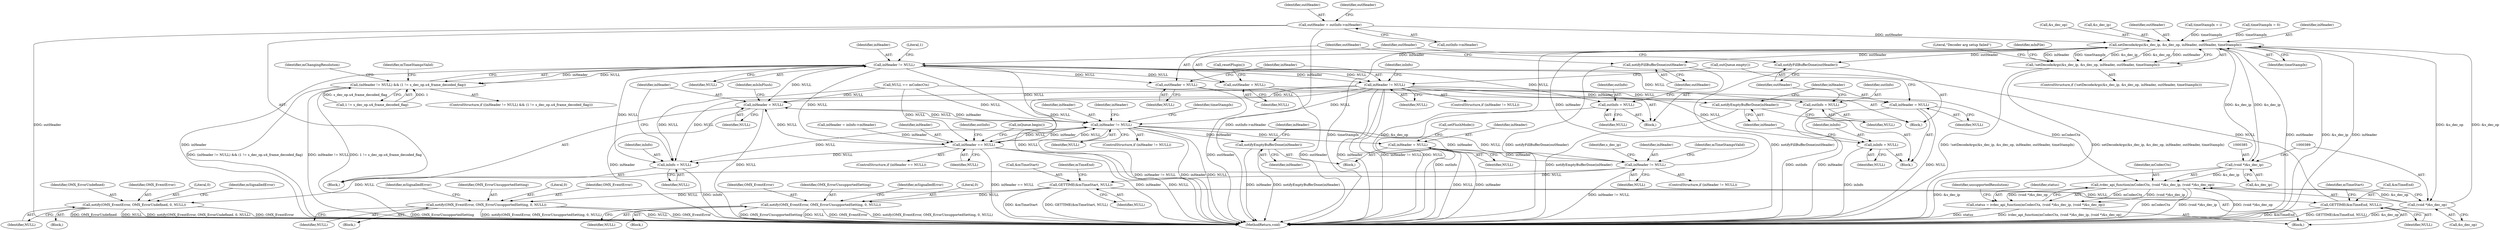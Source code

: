 digraph "0_Android_918eeaa29d99d257282fafec931b4bda0e3bae12@pointer" {
"1000224" [label="(Call,outHeader = outInfo->mHeader)"];
"1000343" [label="(Call,setDecodeArgs(&s_dec_ip, &s_dec_op, inHeader, outHeader, timeStampIx))"];
"1000342" [label="(Call,!setDecodeArgs(&s_dec_ip, &s_dec_op, inHeader, outHeader, timeStampIx))"];
"1000384" [label="(Call,(void *)&s_dec_ip)"];
"1000382" [label="(Call,ivdec_api_function(mCodecCtx, (void *)&s_dec_ip, (void *)&s_dec_op))"];
"1000380" [label="(Call,status = ivdec_api_function(mCodecCtx, (void *)&s_dec_ip, (void *)&s_dec_op))"];
"1000388" [label="(Call,(void *)&s_dec_op)"];
"1000480" [label="(Call,inHeader != NULL)"];
"1000181" [label="(Call,inInfo = NULL)"];
"1000184" [label="(Call,inHeader = NULL)"];
"1000245" [label="(Call,inHeader != NULL)"];
"1000205" [label="(Call,inHeader == NULL)"];
"1000263" [label="(Call,notifyEmptyBufferDone(inHeader))"];
"1000277" [label="(Call,inHeader = NULL)"];
"1000318" [label="(Call,inHeader != NULL)"];
"1000354" [label="(Call,notify(OMX_EventError, OMX_ErrorUndefined, 0, NULL))"];
"1000371" [label="(Call,GETTIME(&mTimeStart, NULL))"];
"1000409" [label="(Call,notify(OMX_EventError, OMX_ErrorUnsupportedSetting, 0, NULL))"];
"1000433" [label="(Call,notify(OMX_EventError, OMX_ErrorUnsupportedSetting, 0, NULL))"];
"1000452" [label="(Call,GETTIME(&mTimeEnd, NULL))"];
"1000479" [label="(Call,(inHeader != NULL) && (1 != s_dec_op.u4_frame_decoded_flag))"];
"1000597" [label="(Call,outInfo = NULL)"];
"1000602" [label="(Call,outHeader = NULL)"];
"1000630" [label="(Call,outInfo = NULL)"];
"1000635" [label="(Call,outHeader = NULL)"];
"1000640" [label="(Call,inHeader != NULL)"];
"1000651" [label="(Call,inInfo = NULL)"];
"1000654" [label="(Call,notifyEmptyBufferDone(inHeader))"];
"1000656" [label="(Call,inHeader = NULL)"];
"1000600" [label="(Call,notifyFillBufferDone(outHeader))"];
"1000633" [label="(Call,notifyFillBufferDone(outHeader))"];
"1000480" [label="(Call,inHeader != NULL)"];
"1000436" [label="(Literal,0)"];
"1000388" [label="(Call,(void *)&s_dec_op)"];
"1000597" [label="(Call,outInfo = NULL)"];
"1000415" [label="(Identifier,mSignalledError)"];
"1000174" [label="(Call,outQueue.empty())"];
"1000357" [label="(Literal,0)"];
"1000386" [label="(Call,&s_dec_ip)"];
"1000371" [label="(Call,GETTIME(&mTimeStart, NULL))"];
"1000434" [label="(Identifier,OMX_EventError)"];
"1000433" [label="(Call,notify(OMX_EventError, OMX_ErrorUnsupportedSetting, 0, NULL))"];
"1000642" [label="(Identifier,NULL)"];
"1000358" [label="(Identifier,NULL)"];
"1000376" [label="(Identifier,mTimeEnd)"];
"1000635" [label="(Call,outHeader = NULL)"];
"1000199" [label="(Call,inHeader = inInfo->mHeader)"];
"1000226" [label="(Call,outInfo->mHeader)"];
"1000598" [label="(Identifier,outInfo)"];
"1000279" [label="(Identifier,NULL)"];
"1000317" [label="(ControlStructure,if (inHeader != NULL))"];
"1000278" [label="(Identifier,inHeader)"];
"1000481" [label="(Identifier,inHeader)"];
"1000411" [label="(Identifier,OMX_ErrorUnsupportedSetting)"];
"1000404" [label="(Block,)"];
"1000346" [label="(Call,&s_dec_op)"];
"1000383" [label="(Identifier,mCodecCtx)"];
"1000344" [label="(Call,&s_dec_ip)"];
"1000255" [label="(Block,)"];
"1000360" [label="(Identifier,mSignalledError)"];
"1000247" [label="(Identifier,NULL)"];
"1000125" [label="(Call,NULL == mCodecCtx)"];
"1000353" [label="(Literal,\"Decoder arg setup failed\")"];
"1000264" [label="(Identifier,inHeader)"];
"1000244" [label="(ControlStructure,if (inHeader != NULL))"];
"1000659" [label="(MethodReturn,void)"];
"1000206" [label="(Identifier,inHeader)"];
"1000394" [label="(Identifier,unsupportedResolution)"];
"1000409" [label="(Call,notify(OMX_EventError, OMX_ErrorUnsupportedSetting, 0, NULL))"];
"1000600" [label="(Call,notifyFillBufferDone(outHeader))"];
"1000453" [label="(Call,&mTimeEnd)"];
"1000655" [label="(Identifier,inHeader)"];
"1000350" [label="(Identifier,timeStampIx)"];
"1000334" [label="(Block,)"];
"1000263" [label="(Call,notifyEmptyBufferDone(inHeader))"];
"1000633" [label="(Call,notifyFillBufferDone(outHeader))"];
"1000356" [label="(Identifier,OMX_ErrorUndefined)"];
"1000181" [label="(Call,inInfo = NULL)"];
"1000632" [label="(Identifier,NULL)"];
"1000484" [label="(Literal,1)"];
"1000343" [label="(Call,setDecodeArgs(&s_dec_ip, &s_dec_op, inHeader, outHeader, timeStampIx))"];
"1000637" [label="(Identifier,NULL)"];
"1000382" [label="(Call,ivdec_api_function(mCodecCtx, (void *)&s_dec_ip, (void *)&s_dec_op))"];
"1000380" [label="(Call,status = ivdec_api_function(mCodecCtx, (void *)&s_dec_ip, (void *)&s_dec_op))"];
"1000435" [label="(Identifier,OMX_ErrorUnsupportedSetting)"];
"1000638" [label="(Call,resetPlugin())"];
"1000345" [label="(Identifier,s_dec_ip)"];
"1000653" [label="(Identifier,NULL)"];
"1000349" [label="(Identifier,outHeader)"];
"1000631" [label="(Identifier,outInfo)"];
"1000225" [label="(Identifier,outHeader)"];
"1000355" [label="(Identifier,OMX_EventError)"];
"1000189" [label="(Identifier,mIsInFlush)"];
"1000413" [label="(Identifier,NULL)"];
"1000184" [label="(Call,inHeader = NULL)"];
"1000603" [label="(Identifier,outHeader)"];
"1000641" [label="(Identifier,inHeader)"];
"1000656" [label="(Call,inHeader = NULL)"];
"1000313" [label="(Call,timeStampIx = i)"];
"1000562" [label="(Block,)"];
"1000318" [label="(Call,inHeader != NULL)"];
"1000496" [label="(Identifier,mChangingResolution)"];
"1000657" [label="(Identifier,inHeader)"];
"1000658" [label="(Identifier,NULL)"];
"1000224" [label="(Call,outHeader = outInfo->mHeader)"];
"1000630" [label="(Call,outInfo = NULL)"];
"1000390" [label="(Call,&s_dec_op)"];
"1000364" [label="(Identifier,mInFile)"];
"1000457" [label="(Identifier,mTimeStart)"];
"1000205" [label="(Call,inHeader == NULL)"];
"1000182" [label="(Identifier,inInfo)"];
"1000646" [label="(Identifier,inInfo)"];
"1000491" [label="(Identifier,mTimeStampsValid)"];
"1000612" [label="(Block,)"];
"1000374" [label="(Identifier,NULL)"];
"1000351" [label="(Block,)"];
"1000320" [label="(Identifier,NULL)"];
"1000643" [label="(Block,)"];
"1000430" [label="(Block,)"];
"1000246" [label="(Identifier,inHeader)"];
"1000599" [label="(Identifier,NULL)"];
"1000604" [label="(Identifier,NULL)"];
"1000372" [label="(Call,&mTimeStart)"];
"1000245" [label="(Call,inHeader != NULL)"];
"1000221" [label="(Identifier,outInfo)"];
"1000280" [label="(Call,setFlushMode())"];
"1000412" [label="(Literal,0)"];
"1000478" [label="(ControlStructure,if ((inHeader != NULL) && (1 != s_dec_op.u4_frame_decoded_flag)))"];
"1000455" [label="(Identifier,NULL)"];
"1000185" [label="(Identifier,inHeader)"];
"1000207" [label="(Identifier,NULL)"];
"1000269" [label="(Identifier,inHeader)"];
"1000381" [label="(Identifier,status)"];
"1000483" [label="(Call,1 != s_dec_op.u4_frame_decoded_flag)"];
"1000294" [label="(Call,timeStampIx = 0)"];
"1000482" [label="(Identifier,NULL)"];
"1000654" [label="(Call,notifyEmptyBufferDone(inHeader))"];
"1000602" [label="(Call,outHeader = NULL)"];
"1000354" [label="(Call,notify(OMX_EventError, OMX_ErrorUndefined, 0, NULL))"];
"1000231" [label="(Identifier,outHeader)"];
"1000175" [label="(Block,)"];
"1000204" [label="(ControlStructure,if (inHeader == NULL))"];
"1000652" [label="(Identifier,inInfo)"];
"1000186" [label="(Identifier,NULL)"];
"1000634" [label="(Identifier,outHeader)"];
"1000437" [label="(Identifier,NULL)"];
"1000319" [label="(Identifier,inHeader)"];
"1000452" [label="(Call,GETTIME(&mTimeEnd, NULL))"];
"1000210" [label="(Call,inQueue.begin())"];
"1000410" [label="(Identifier,OMX_EventError)"];
"1000341" [label="(ControlStructure,if (!setDecodeArgs(&s_dec_ip, &s_dec_op, inHeader, outHeader, timeStampIx)))"];
"1000252" [label="(Identifier,inHeader)"];
"1000439" [label="(Identifier,mSignalledError)"];
"1000636" [label="(Identifier,outHeader)"];
"1000479" [label="(Call,(inHeader != NULL) && (1 != s_dec_op.u4_frame_decoded_flag))"];
"1000295" [label="(Identifier,timeStampIx)"];
"1000348" [label="(Identifier,inHeader)"];
"1000277" [label="(Call,inHeader = NULL)"];
"1000342" [label="(Call,!setDecodeArgs(&s_dec_ip, &s_dec_op, inHeader, outHeader, timeStampIx))"];
"1000639" [label="(ControlStructure,if (inHeader != NULL))"];
"1000324" [label="(Identifier,mTimeStampsValid)"];
"1000601" [label="(Identifier,outHeader)"];
"1000651" [label="(Call,inInfo = NULL)"];
"1000640" [label="(Call,inHeader != NULL)"];
"1000183" [label="(Identifier,NULL)"];
"1000384" [label="(Call,(void *)&s_dec_ip)"];
"1000224" -> "1000175"  [label="AST: "];
"1000224" -> "1000226"  [label="CFG: "];
"1000225" -> "1000224"  [label="AST: "];
"1000226" -> "1000224"  [label="AST: "];
"1000231" -> "1000224"  [label="CFG: "];
"1000224" -> "1000659"  [label="DDG: outHeader"];
"1000224" -> "1000659"  [label="DDG: outInfo->mHeader"];
"1000224" -> "1000343"  [label="DDG: outHeader"];
"1000343" -> "1000342"  [label="AST: "];
"1000343" -> "1000350"  [label="CFG: "];
"1000344" -> "1000343"  [label="AST: "];
"1000346" -> "1000343"  [label="AST: "];
"1000348" -> "1000343"  [label="AST: "];
"1000349" -> "1000343"  [label="AST: "];
"1000350" -> "1000343"  [label="AST: "];
"1000342" -> "1000343"  [label="CFG: "];
"1000343" -> "1000659"  [label="DDG: outHeader"];
"1000343" -> "1000659"  [label="DDG: &s_dec_ip"];
"1000343" -> "1000659"  [label="DDG: inHeader"];
"1000343" -> "1000659"  [label="DDG: timeStampIx"];
"1000343" -> "1000659"  [label="DDG: &s_dec_op"];
"1000343" -> "1000342"  [label="DDG: inHeader"];
"1000343" -> "1000342"  [label="DDG: timeStampIx"];
"1000343" -> "1000342"  [label="DDG: &s_dec_ip"];
"1000343" -> "1000342"  [label="DDG: &s_dec_op"];
"1000343" -> "1000342"  [label="DDG: outHeader"];
"1000384" -> "1000343"  [label="DDG: &s_dec_ip"];
"1000388" -> "1000343"  [label="DDG: &s_dec_op"];
"1000318" -> "1000343"  [label="DDG: inHeader"];
"1000294" -> "1000343"  [label="DDG: timeStampIx"];
"1000313" -> "1000343"  [label="DDG: timeStampIx"];
"1000343" -> "1000384"  [label="DDG: &s_dec_ip"];
"1000343" -> "1000388"  [label="DDG: &s_dec_op"];
"1000343" -> "1000480"  [label="DDG: inHeader"];
"1000343" -> "1000600"  [label="DDG: outHeader"];
"1000343" -> "1000633"  [label="DDG: outHeader"];
"1000342" -> "1000341"  [label="AST: "];
"1000353" -> "1000342"  [label="CFG: "];
"1000364" -> "1000342"  [label="CFG: "];
"1000342" -> "1000659"  [label="DDG: setDecodeArgs(&s_dec_ip, &s_dec_op, inHeader, outHeader, timeStampIx)"];
"1000342" -> "1000659"  [label="DDG: !setDecodeArgs(&s_dec_ip, &s_dec_op, inHeader, outHeader, timeStampIx)"];
"1000384" -> "1000382"  [label="AST: "];
"1000384" -> "1000386"  [label="CFG: "];
"1000385" -> "1000384"  [label="AST: "];
"1000386" -> "1000384"  [label="AST: "];
"1000389" -> "1000384"  [label="CFG: "];
"1000384" -> "1000659"  [label="DDG: &s_dec_ip"];
"1000384" -> "1000382"  [label="DDG: &s_dec_ip"];
"1000382" -> "1000380"  [label="AST: "];
"1000382" -> "1000388"  [label="CFG: "];
"1000383" -> "1000382"  [label="AST: "];
"1000388" -> "1000382"  [label="AST: "];
"1000380" -> "1000382"  [label="CFG: "];
"1000382" -> "1000659"  [label="DDG: mCodecCtx"];
"1000382" -> "1000659"  [label="DDG: (void *)&s_dec_ip"];
"1000382" -> "1000659"  [label="DDG: (void *)&s_dec_op"];
"1000382" -> "1000380"  [label="DDG: mCodecCtx"];
"1000382" -> "1000380"  [label="DDG: (void *)&s_dec_ip"];
"1000382" -> "1000380"  [label="DDG: (void *)&s_dec_op"];
"1000125" -> "1000382"  [label="DDG: mCodecCtx"];
"1000388" -> "1000382"  [label="DDG: &s_dec_op"];
"1000380" -> "1000334"  [label="AST: "];
"1000381" -> "1000380"  [label="AST: "];
"1000394" -> "1000380"  [label="CFG: "];
"1000380" -> "1000659"  [label="DDG: ivdec_api_function(mCodecCtx, (void *)&s_dec_ip, (void *)&s_dec_op)"];
"1000380" -> "1000659"  [label="DDG: status"];
"1000388" -> "1000390"  [label="CFG: "];
"1000389" -> "1000388"  [label="AST: "];
"1000390" -> "1000388"  [label="AST: "];
"1000388" -> "1000659"  [label="DDG: &s_dec_op"];
"1000480" -> "1000479"  [label="AST: "];
"1000480" -> "1000482"  [label="CFG: "];
"1000481" -> "1000480"  [label="AST: "];
"1000482" -> "1000480"  [label="AST: "];
"1000484" -> "1000480"  [label="CFG: "];
"1000479" -> "1000480"  [label="CFG: "];
"1000480" -> "1000659"  [label="DDG: inHeader"];
"1000480" -> "1000659"  [label="DDG: NULL"];
"1000480" -> "1000181"  [label="DDG: NULL"];
"1000480" -> "1000184"  [label="DDG: NULL"];
"1000480" -> "1000205"  [label="DDG: NULL"];
"1000480" -> "1000245"  [label="DDG: NULL"];
"1000480" -> "1000479"  [label="DDG: inHeader"];
"1000480" -> "1000479"  [label="DDG: NULL"];
"1000452" -> "1000480"  [label="DDG: NULL"];
"1000480" -> "1000597"  [label="DDG: NULL"];
"1000480" -> "1000602"  [label="DDG: NULL"];
"1000480" -> "1000630"  [label="DDG: NULL"];
"1000480" -> "1000635"  [label="DDG: NULL"];
"1000480" -> "1000640"  [label="DDG: inHeader"];
"1000480" -> "1000640"  [label="DDG: NULL"];
"1000181" -> "1000175"  [label="AST: "];
"1000181" -> "1000183"  [label="CFG: "];
"1000182" -> "1000181"  [label="AST: "];
"1000183" -> "1000181"  [label="AST: "];
"1000185" -> "1000181"  [label="CFG: "];
"1000181" -> "1000659"  [label="DDG: inInfo"];
"1000125" -> "1000181"  [label="DDG: NULL"];
"1000205" -> "1000181"  [label="DDG: NULL"];
"1000640" -> "1000181"  [label="DDG: NULL"];
"1000245" -> "1000181"  [label="DDG: NULL"];
"1000184" -> "1000175"  [label="AST: "];
"1000184" -> "1000186"  [label="CFG: "];
"1000185" -> "1000184"  [label="AST: "];
"1000186" -> "1000184"  [label="AST: "];
"1000189" -> "1000184"  [label="CFG: "];
"1000184" -> "1000659"  [label="DDG: NULL"];
"1000184" -> "1000659"  [label="DDG: inHeader"];
"1000125" -> "1000184"  [label="DDG: NULL"];
"1000205" -> "1000184"  [label="DDG: NULL"];
"1000640" -> "1000184"  [label="DDG: NULL"];
"1000245" -> "1000184"  [label="DDG: NULL"];
"1000184" -> "1000245"  [label="DDG: inHeader"];
"1000245" -> "1000244"  [label="AST: "];
"1000245" -> "1000247"  [label="CFG: "];
"1000246" -> "1000245"  [label="AST: "];
"1000247" -> "1000245"  [label="AST: "];
"1000252" -> "1000245"  [label="CFG: "];
"1000295" -> "1000245"  [label="CFG: "];
"1000245" -> "1000659"  [label="DDG: inHeader != NULL"];
"1000245" -> "1000659"  [label="DDG: inHeader"];
"1000245" -> "1000659"  [label="DDG: NULL"];
"1000245" -> "1000205"  [label="DDG: NULL"];
"1000205" -> "1000245"  [label="DDG: inHeader"];
"1000205" -> "1000245"  [label="DDG: NULL"];
"1000125" -> "1000245"  [label="DDG: NULL"];
"1000640" -> "1000245"  [label="DDG: NULL"];
"1000245" -> "1000263"  [label="DDG: inHeader"];
"1000245" -> "1000277"  [label="DDG: NULL"];
"1000245" -> "1000318"  [label="DDG: inHeader"];
"1000245" -> "1000318"  [label="DDG: NULL"];
"1000205" -> "1000204"  [label="AST: "];
"1000205" -> "1000207"  [label="CFG: "];
"1000206" -> "1000205"  [label="AST: "];
"1000207" -> "1000205"  [label="AST: "];
"1000210" -> "1000205"  [label="CFG: "];
"1000221" -> "1000205"  [label="CFG: "];
"1000205" -> "1000659"  [label="DDG: inHeader"];
"1000205" -> "1000659"  [label="DDG: NULL"];
"1000205" -> "1000659"  [label="DDG: inHeader == NULL"];
"1000199" -> "1000205"  [label="DDG: inHeader"];
"1000125" -> "1000205"  [label="DDG: NULL"];
"1000640" -> "1000205"  [label="DDG: NULL"];
"1000263" -> "1000255"  [label="AST: "];
"1000263" -> "1000264"  [label="CFG: "];
"1000264" -> "1000263"  [label="AST: "];
"1000269" -> "1000263"  [label="CFG: "];
"1000263" -> "1000659"  [label="DDG: inHeader"];
"1000263" -> "1000659"  [label="DDG: notifyEmptyBufferDone(inHeader)"];
"1000277" -> "1000255"  [label="AST: "];
"1000277" -> "1000279"  [label="CFG: "];
"1000278" -> "1000277"  [label="AST: "];
"1000279" -> "1000277"  [label="AST: "];
"1000280" -> "1000277"  [label="CFG: "];
"1000277" -> "1000659"  [label="DDG: inHeader"];
"1000277" -> "1000659"  [label="DDG: NULL"];
"1000277" -> "1000318"  [label="DDG: inHeader"];
"1000318" -> "1000317"  [label="AST: "];
"1000318" -> "1000320"  [label="CFG: "];
"1000319" -> "1000318"  [label="AST: "];
"1000320" -> "1000318"  [label="AST: "];
"1000324" -> "1000318"  [label="CFG: "];
"1000345" -> "1000318"  [label="CFG: "];
"1000318" -> "1000659"  [label="DDG: inHeader != NULL"];
"1000318" -> "1000354"  [label="DDG: NULL"];
"1000318" -> "1000371"  [label="DDG: NULL"];
"1000354" -> "1000351"  [label="AST: "];
"1000354" -> "1000358"  [label="CFG: "];
"1000355" -> "1000354"  [label="AST: "];
"1000356" -> "1000354"  [label="AST: "];
"1000357" -> "1000354"  [label="AST: "];
"1000358" -> "1000354"  [label="AST: "];
"1000360" -> "1000354"  [label="CFG: "];
"1000354" -> "1000659"  [label="DDG: OMX_ErrorUndefined"];
"1000354" -> "1000659"  [label="DDG: NULL"];
"1000354" -> "1000659"  [label="DDG: notify(OMX_EventError, OMX_ErrorUndefined, 0, NULL)"];
"1000354" -> "1000659"  [label="DDG: OMX_EventError"];
"1000371" -> "1000334"  [label="AST: "];
"1000371" -> "1000374"  [label="CFG: "];
"1000372" -> "1000371"  [label="AST: "];
"1000374" -> "1000371"  [label="AST: "];
"1000376" -> "1000371"  [label="CFG: "];
"1000371" -> "1000659"  [label="DDG: &mTimeStart"];
"1000371" -> "1000659"  [label="DDG: GETTIME(&mTimeStart, NULL)"];
"1000371" -> "1000409"  [label="DDG: NULL"];
"1000371" -> "1000433"  [label="DDG: NULL"];
"1000371" -> "1000452"  [label="DDG: NULL"];
"1000409" -> "1000404"  [label="AST: "];
"1000409" -> "1000413"  [label="CFG: "];
"1000410" -> "1000409"  [label="AST: "];
"1000411" -> "1000409"  [label="AST: "];
"1000412" -> "1000409"  [label="AST: "];
"1000413" -> "1000409"  [label="AST: "];
"1000415" -> "1000409"  [label="CFG: "];
"1000409" -> "1000659"  [label="DDG: OMX_ErrorUnsupportedSetting"];
"1000409" -> "1000659"  [label="DDG: notify(OMX_EventError, OMX_ErrorUnsupportedSetting, 0, NULL)"];
"1000409" -> "1000659"  [label="DDG: NULL"];
"1000409" -> "1000659"  [label="DDG: OMX_EventError"];
"1000433" -> "1000430"  [label="AST: "];
"1000433" -> "1000437"  [label="CFG: "];
"1000434" -> "1000433"  [label="AST: "];
"1000435" -> "1000433"  [label="AST: "];
"1000436" -> "1000433"  [label="AST: "];
"1000437" -> "1000433"  [label="AST: "];
"1000439" -> "1000433"  [label="CFG: "];
"1000433" -> "1000659"  [label="DDG: NULL"];
"1000433" -> "1000659"  [label="DDG: OMX_EventError"];
"1000433" -> "1000659"  [label="DDG: notify(OMX_EventError, OMX_ErrorUnsupportedSetting, 0, NULL)"];
"1000433" -> "1000659"  [label="DDG: OMX_ErrorUnsupportedSetting"];
"1000452" -> "1000334"  [label="AST: "];
"1000452" -> "1000455"  [label="CFG: "];
"1000453" -> "1000452"  [label="AST: "];
"1000455" -> "1000452"  [label="AST: "];
"1000457" -> "1000452"  [label="CFG: "];
"1000452" -> "1000659"  [label="DDG: GETTIME(&mTimeEnd, NULL)"];
"1000452" -> "1000659"  [label="DDG: &mTimeEnd"];
"1000479" -> "1000478"  [label="AST: "];
"1000479" -> "1000483"  [label="CFG: "];
"1000483" -> "1000479"  [label="AST: "];
"1000491" -> "1000479"  [label="CFG: "];
"1000496" -> "1000479"  [label="CFG: "];
"1000479" -> "1000659"  [label="DDG: 1 != s_dec_op.u4_frame_decoded_flag"];
"1000479" -> "1000659"  [label="DDG: (inHeader != NULL) && (1 != s_dec_op.u4_frame_decoded_flag)"];
"1000479" -> "1000659"  [label="DDG: inHeader != NULL"];
"1000483" -> "1000479"  [label="DDG: 1"];
"1000483" -> "1000479"  [label="DDG: s_dec_op.u4_frame_decoded_flag"];
"1000597" -> "1000562"  [label="AST: "];
"1000597" -> "1000599"  [label="CFG: "];
"1000598" -> "1000597"  [label="AST: "];
"1000599" -> "1000597"  [label="AST: "];
"1000601" -> "1000597"  [label="CFG: "];
"1000597" -> "1000659"  [label="DDG: outInfo"];
"1000602" -> "1000562"  [label="AST: "];
"1000602" -> "1000604"  [label="CFG: "];
"1000603" -> "1000602"  [label="AST: "];
"1000604" -> "1000602"  [label="AST: "];
"1000641" -> "1000602"  [label="CFG: "];
"1000602" -> "1000659"  [label="DDG: outHeader"];
"1000630" -> "1000612"  [label="AST: "];
"1000630" -> "1000632"  [label="CFG: "];
"1000631" -> "1000630"  [label="AST: "];
"1000632" -> "1000630"  [label="AST: "];
"1000634" -> "1000630"  [label="CFG: "];
"1000630" -> "1000659"  [label="DDG: outInfo"];
"1000635" -> "1000612"  [label="AST: "];
"1000635" -> "1000637"  [label="CFG: "];
"1000636" -> "1000635"  [label="AST: "];
"1000637" -> "1000635"  [label="AST: "];
"1000638" -> "1000635"  [label="CFG: "];
"1000635" -> "1000659"  [label="DDG: outHeader"];
"1000640" -> "1000639"  [label="AST: "];
"1000640" -> "1000642"  [label="CFG: "];
"1000641" -> "1000640"  [label="AST: "];
"1000642" -> "1000640"  [label="AST: "];
"1000174" -> "1000640"  [label="CFG: "];
"1000646" -> "1000640"  [label="CFG: "];
"1000640" -> "1000659"  [label="DDG: inHeader"];
"1000640" -> "1000659"  [label="DDG: inHeader != NULL"];
"1000640" -> "1000659"  [label="DDG: NULL"];
"1000640" -> "1000651"  [label="DDG: NULL"];
"1000640" -> "1000654"  [label="DDG: inHeader"];
"1000640" -> "1000656"  [label="DDG: NULL"];
"1000651" -> "1000643"  [label="AST: "];
"1000651" -> "1000653"  [label="CFG: "];
"1000652" -> "1000651"  [label="AST: "];
"1000653" -> "1000651"  [label="AST: "];
"1000655" -> "1000651"  [label="CFG: "];
"1000651" -> "1000659"  [label="DDG: inInfo"];
"1000654" -> "1000643"  [label="AST: "];
"1000654" -> "1000655"  [label="CFG: "];
"1000655" -> "1000654"  [label="AST: "];
"1000657" -> "1000654"  [label="CFG: "];
"1000654" -> "1000659"  [label="DDG: notifyEmptyBufferDone(inHeader)"];
"1000656" -> "1000643"  [label="AST: "];
"1000656" -> "1000658"  [label="CFG: "];
"1000657" -> "1000656"  [label="AST: "];
"1000658" -> "1000656"  [label="AST: "];
"1000174" -> "1000656"  [label="CFG: "];
"1000656" -> "1000659"  [label="DDG: NULL"];
"1000656" -> "1000659"  [label="DDG: inHeader"];
"1000600" -> "1000562"  [label="AST: "];
"1000600" -> "1000601"  [label="CFG: "];
"1000601" -> "1000600"  [label="AST: "];
"1000603" -> "1000600"  [label="CFG: "];
"1000600" -> "1000659"  [label="DDG: notifyFillBufferDone(outHeader)"];
"1000633" -> "1000612"  [label="AST: "];
"1000633" -> "1000634"  [label="CFG: "];
"1000634" -> "1000633"  [label="AST: "];
"1000636" -> "1000633"  [label="CFG: "];
"1000633" -> "1000659"  [label="DDG: notifyFillBufferDone(outHeader)"];
}

